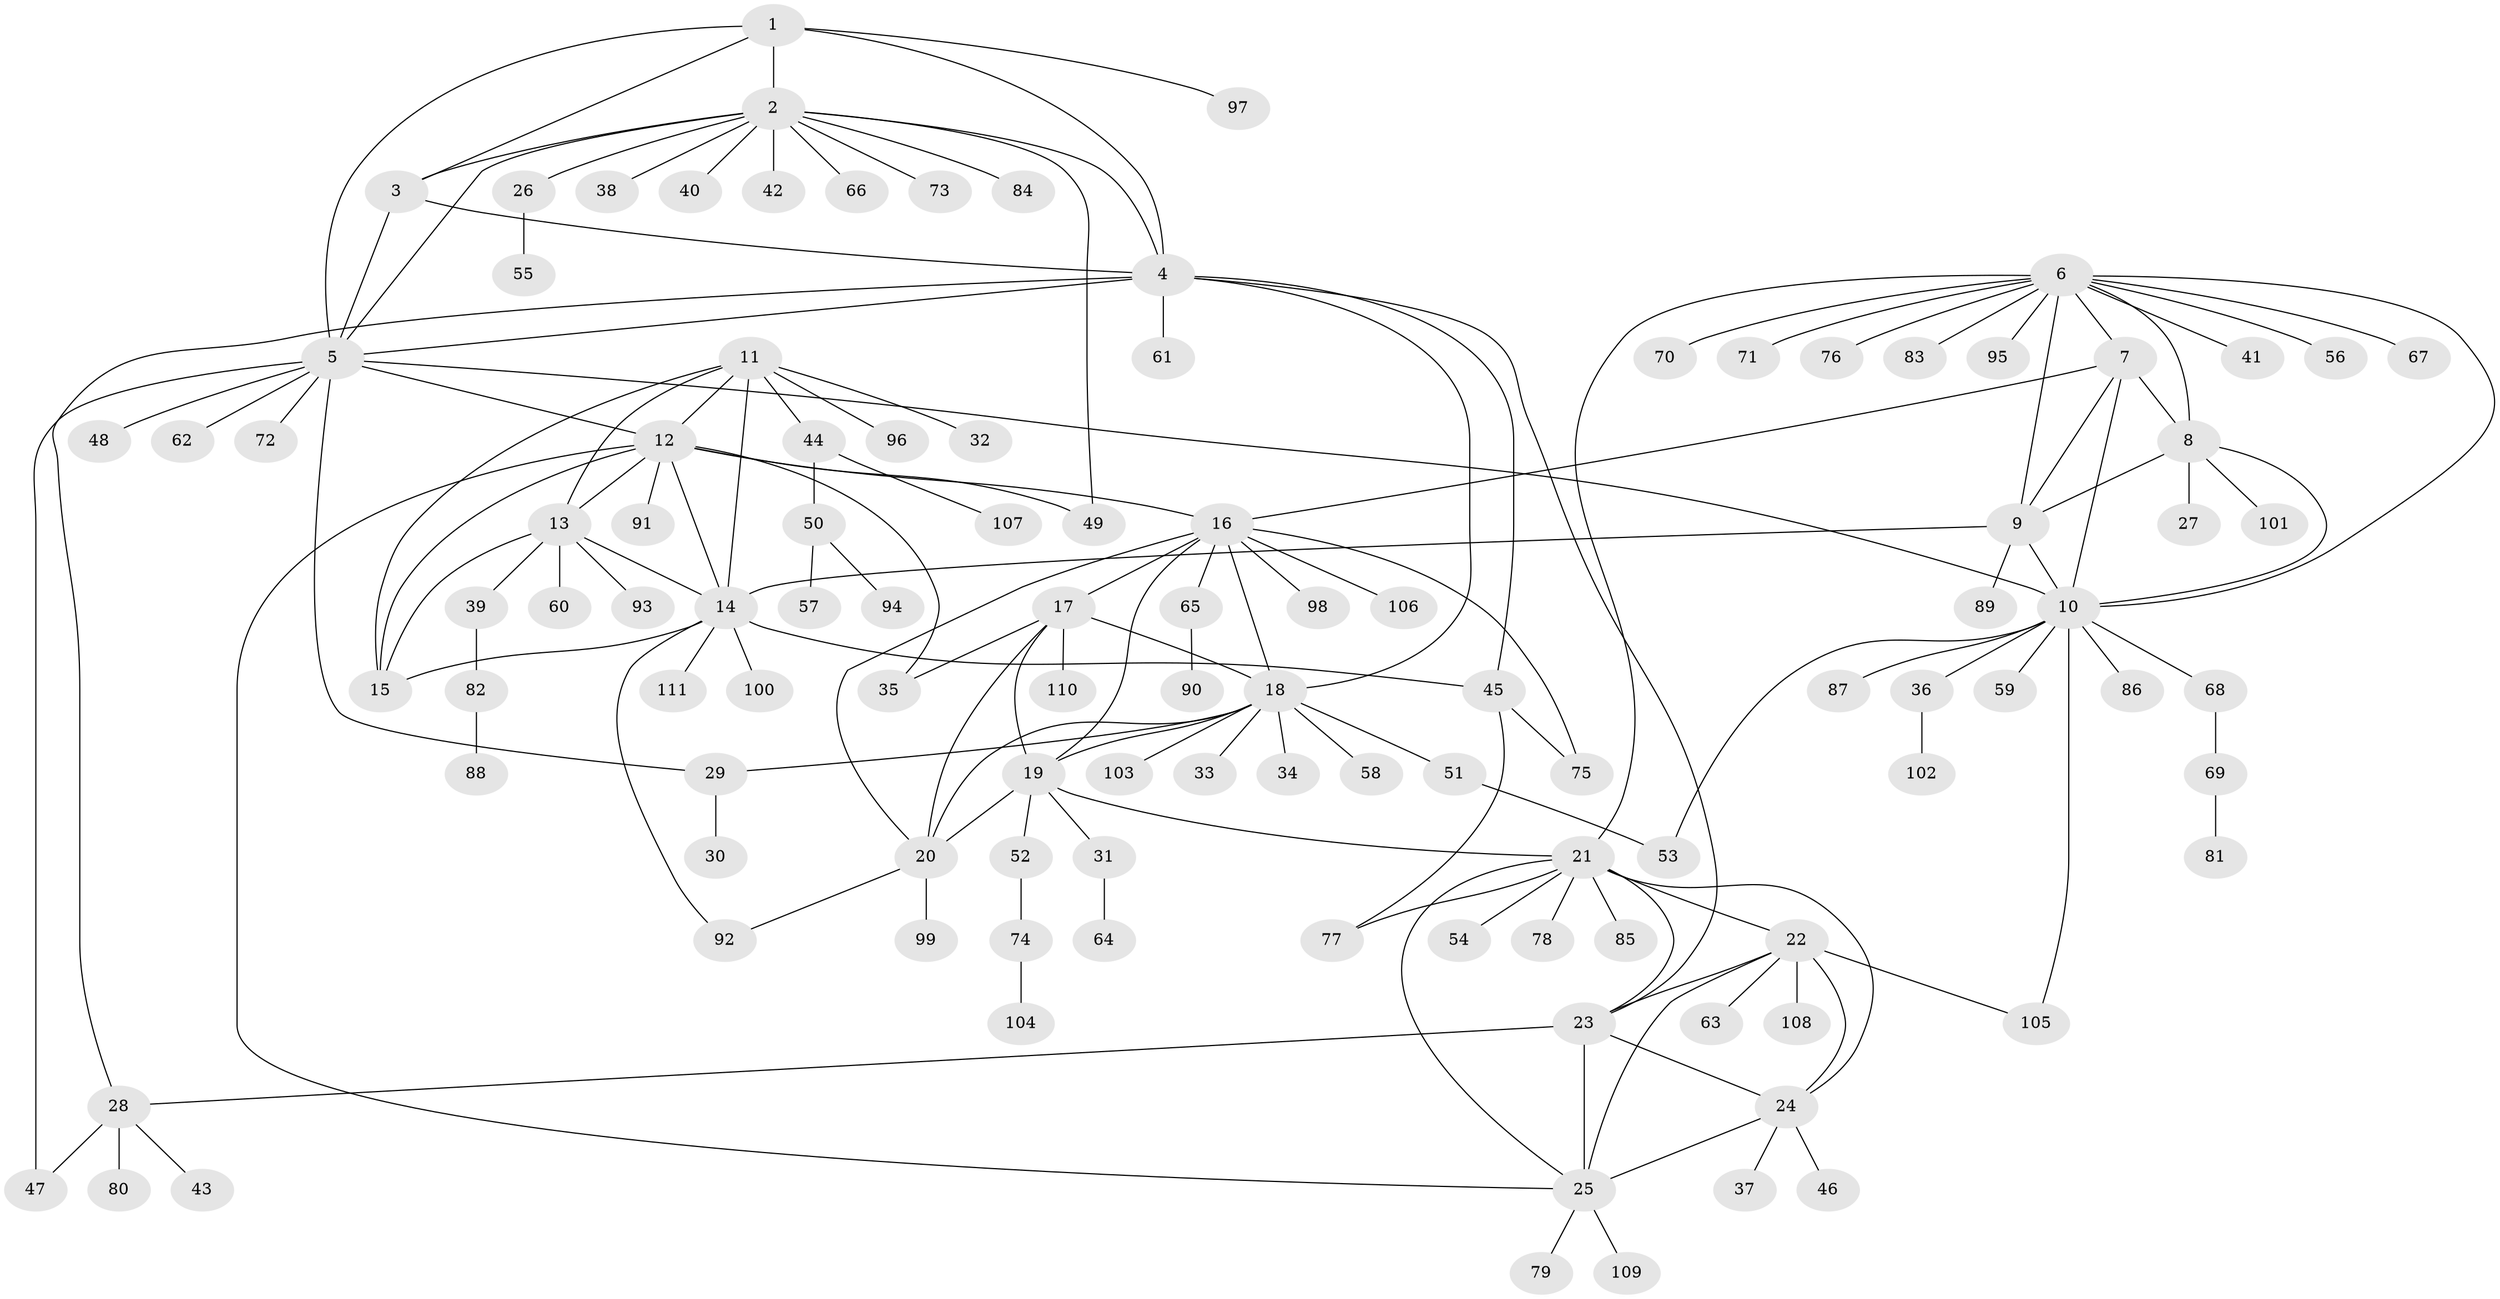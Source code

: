 // Generated by graph-tools (version 1.1) at 2025/26/03/09/25 03:26:36]
// undirected, 111 vertices, 157 edges
graph export_dot {
graph [start="1"]
  node [color=gray90,style=filled];
  1;
  2;
  3;
  4;
  5;
  6;
  7;
  8;
  9;
  10;
  11;
  12;
  13;
  14;
  15;
  16;
  17;
  18;
  19;
  20;
  21;
  22;
  23;
  24;
  25;
  26;
  27;
  28;
  29;
  30;
  31;
  32;
  33;
  34;
  35;
  36;
  37;
  38;
  39;
  40;
  41;
  42;
  43;
  44;
  45;
  46;
  47;
  48;
  49;
  50;
  51;
  52;
  53;
  54;
  55;
  56;
  57;
  58;
  59;
  60;
  61;
  62;
  63;
  64;
  65;
  66;
  67;
  68;
  69;
  70;
  71;
  72;
  73;
  74;
  75;
  76;
  77;
  78;
  79;
  80;
  81;
  82;
  83;
  84;
  85;
  86;
  87;
  88;
  89;
  90;
  91;
  92;
  93;
  94;
  95;
  96;
  97;
  98;
  99;
  100;
  101;
  102;
  103;
  104;
  105;
  106;
  107;
  108;
  109;
  110;
  111;
  1 -- 2;
  1 -- 3;
  1 -- 4;
  1 -- 5;
  1 -- 97;
  2 -- 3;
  2 -- 4;
  2 -- 5;
  2 -- 26;
  2 -- 38;
  2 -- 40;
  2 -- 42;
  2 -- 49;
  2 -- 66;
  2 -- 73;
  2 -- 84;
  3 -- 4;
  3 -- 5;
  4 -- 5;
  4 -- 18;
  4 -- 23;
  4 -- 28;
  4 -- 45;
  4 -- 61;
  5 -- 10;
  5 -- 12;
  5 -- 29;
  5 -- 47;
  5 -- 48;
  5 -- 62;
  5 -- 72;
  6 -- 7;
  6 -- 8;
  6 -- 9;
  6 -- 10;
  6 -- 21;
  6 -- 41;
  6 -- 56;
  6 -- 67;
  6 -- 70;
  6 -- 71;
  6 -- 76;
  6 -- 83;
  6 -- 95;
  7 -- 8;
  7 -- 9;
  7 -- 10;
  7 -- 16;
  8 -- 9;
  8 -- 10;
  8 -- 27;
  8 -- 101;
  9 -- 10;
  9 -- 14;
  9 -- 89;
  10 -- 36;
  10 -- 53;
  10 -- 59;
  10 -- 68;
  10 -- 86;
  10 -- 87;
  10 -- 105;
  11 -- 12;
  11 -- 13;
  11 -- 14;
  11 -- 15;
  11 -- 32;
  11 -- 44;
  11 -- 96;
  12 -- 13;
  12 -- 14;
  12 -- 15;
  12 -- 16;
  12 -- 25;
  12 -- 35;
  12 -- 49;
  12 -- 91;
  13 -- 14;
  13 -- 15;
  13 -- 39;
  13 -- 60;
  13 -- 93;
  14 -- 15;
  14 -- 45;
  14 -- 92;
  14 -- 100;
  14 -- 111;
  16 -- 17;
  16 -- 18;
  16 -- 19;
  16 -- 20;
  16 -- 65;
  16 -- 75;
  16 -- 98;
  16 -- 106;
  17 -- 18;
  17 -- 19;
  17 -- 20;
  17 -- 35;
  17 -- 110;
  18 -- 19;
  18 -- 20;
  18 -- 29;
  18 -- 33;
  18 -- 34;
  18 -- 51;
  18 -- 58;
  18 -- 103;
  19 -- 20;
  19 -- 21;
  19 -- 31;
  19 -- 52;
  20 -- 92;
  20 -- 99;
  21 -- 22;
  21 -- 23;
  21 -- 24;
  21 -- 25;
  21 -- 54;
  21 -- 77;
  21 -- 78;
  21 -- 85;
  22 -- 23;
  22 -- 24;
  22 -- 25;
  22 -- 63;
  22 -- 105;
  22 -- 108;
  23 -- 24;
  23 -- 25;
  23 -- 28;
  24 -- 25;
  24 -- 37;
  24 -- 46;
  25 -- 79;
  25 -- 109;
  26 -- 55;
  28 -- 43;
  28 -- 47;
  28 -- 80;
  29 -- 30;
  31 -- 64;
  36 -- 102;
  39 -- 82;
  44 -- 50;
  44 -- 107;
  45 -- 75;
  45 -- 77;
  50 -- 57;
  50 -- 94;
  51 -- 53;
  52 -- 74;
  65 -- 90;
  68 -- 69;
  69 -- 81;
  74 -- 104;
  82 -- 88;
}
